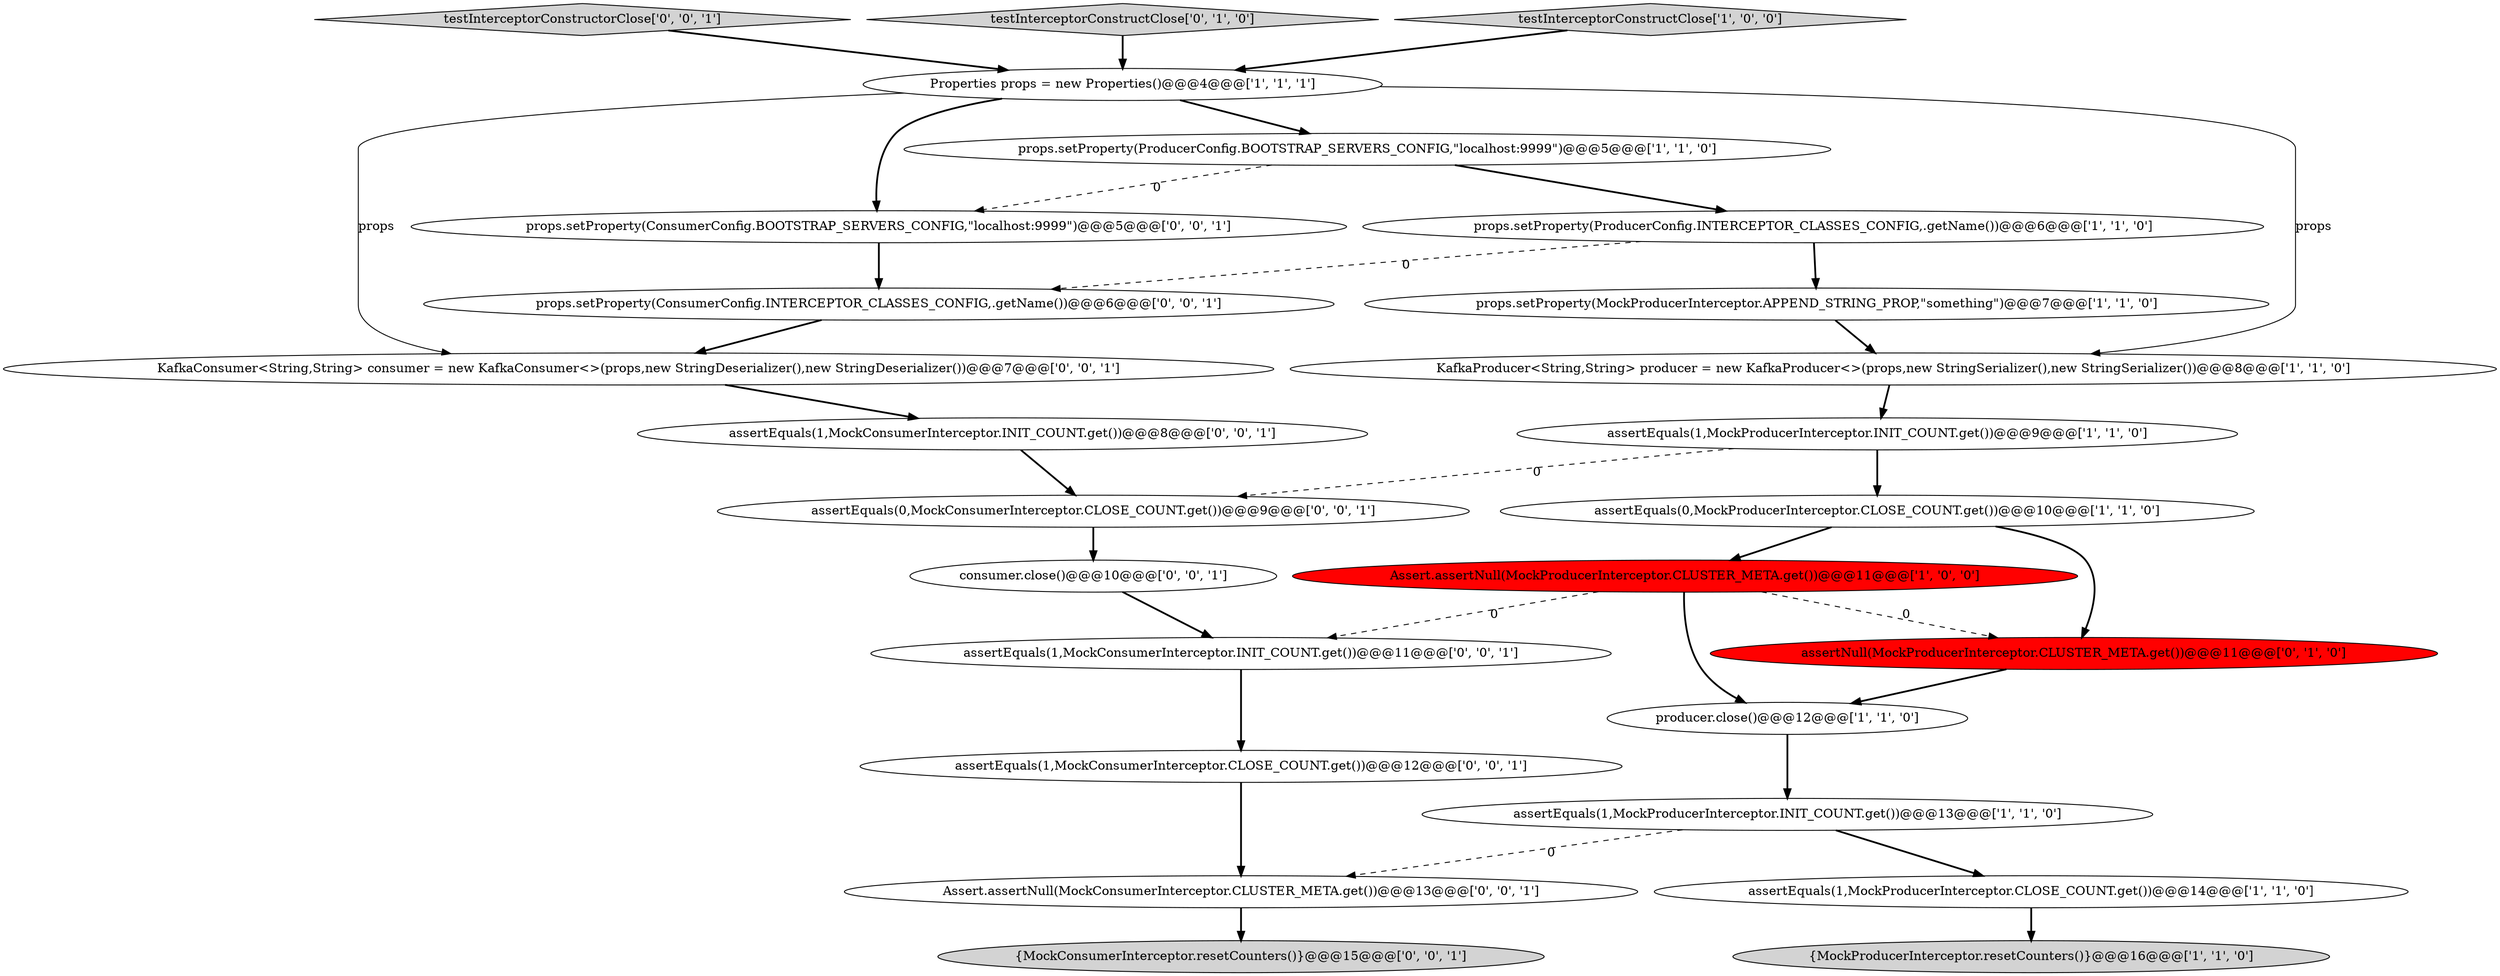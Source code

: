 digraph {
23 [style = filled, label = "{MockConsumerInterceptor.resetCounters()}@@@15@@@['0', '0', '1']", fillcolor = lightgray, shape = ellipse image = "AAA0AAABBB3BBB"];
22 [style = filled, label = "testInterceptorConstructorClose['0', '0', '1']", fillcolor = lightgray, shape = diamond image = "AAA0AAABBB3BBB"];
12 [style = filled, label = "{MockProducerInterceptor.resetCounters()}@@@16@@@['1', '1', '0']", fillcolor = lightgray, shape = ellipse image = "AAA0AAABBB1BBB"];
13 [style = filled, label = "testInterceptorConstructClose['0', '1', '0']", fillcolor = lightgray, shape = diamond image = "AAA0AAABBB2BBB"];
3 [style = filled, label = "props.setProperty(ProducerConfig.INTERCEPTOR_CLASSES_CONFIG,.getName())@@@6@@@['1', '1', '0']", fillcolor = white, shape = ellipse image = "AAA0AAABBB1BBB"];
20 [style = filled, label = "props.setProperty(ConsumerConfig.INTERCEPTOR_CLASSES_CONFIG,.getName())@@@6@@@['0', '0', '1']", fillcolor = white, shape = ellipse image = "AAA0AAABBB3BBB"];
24 [style = filled, label = "consumer.close()@@@10@@@['0', '0', '1']", fillcolor = white, shape = ellipse image = "AAA0AAABBB3BBB"];
1 [style = filled, label = "Properties props = new Properties()@@@4@@@['1', '1', '1']", fillcolor = white, shape = ellipse image = "AAA0AAABBB1BBB"];
8 [style = filled, label = "Assert.assertNull(MockProducerInterceptor.CLUSTER_META.get())@@@11@@@['1', '0', '0']", fillcolor = red, shape = ellipse image = "AAA1AAABBB1BBB"];
16 [style = filled, label = "Assert.assertNull(MockConsumerInterceptor.CLUSTER_META.get())@@@13@@@['0', '0', '1']", fillcolor = white, shape = ellipse image = "AAA0AAABBB3BBB"];
6 [style = filled, label = "assertEquals(0,MockProducerInterceptor.CLOSE_COUNT.get())@@@10@@@['1', '1', '0']", fillcolor = white, shape = ellipse image = "AAA0AAABBB1BBB"];
14 [style = filled, label = "assertNull(MockProducerInterceptor.CLUSTER_META.get())@@@11@@@['0', '1', '0']", fillcolor = red, shape = ellipse image = "AAA1AAABBB2BBB"];
25 [style = filled, label = "assertEquals(1,MockConsumerInterceptor.CLOSE_COUNT.get())@@@12@@@['0', '0', '1']", fillcolor = white, shape = ellipse image = "AAA0AAABBB3BBB"];
4 [style = filled, label = "KafkaProducer<String,String> producer = new KafkaProducer<>(props,new StringSerializer(),new StringSerializer())@@@8@@@['1', '1', '0']", fillcolor = white, shape = ellipse image = "AAA0AAABBB1BBB"];
18 [style = filled, label = "assertEquals(0,MockConsumerInterceptor.CLOSE_COUNT.get())@@@9@@@['0', '0', '1']", fillcolor = white, shape = ellipse image = "AAA0AAABBB3BBB"];
21 [style = filled, label = "assertEquals(1,MockConsumerInterceptor.INIT_COUNT.get())@@@8@@@['0', '0', '1']", fillcolor = white, shape = ellipse image = "AAA0AAABBB3BBB"];
15 [style = filled, label = "props.setProperty(ConsumerConfig.BOOTSTRAP_SERVERS_CONFIG,\"localhost:9999\")@@@5@@@['0', '0', '1']", fillcolor = white, shape = ellipse image = "AAA0AAABBB3BBB"];
10 [style = filled, label = "props.setProperty(ProducerConfig.BOOTSTRAP_SERVERS_CONFIG,\"localhost:9999\")@@@5@@@['1', '1', '0']", fillcolor = white, shape = ellipse image = "AAA0AAABBB1BBB"];
19 [style = filled, label = "assertEquals(1,MockConsumerInterceptor.INIT_COUNT.get())@@@11@@@['0', '0', '1']", fillcolor = white, shape = ellipse image = "AAA0AAABBB3BBB"];
5 [style = filled, label = "assertEquals(1,MockProducerInterceptor.INIT_COUNT.get())@@@9@@@['1', '1', '0']", fillcolor = white, shape = ellipse image = "AAA0AAABBB1BBB"];
11 [style = filled, label = "props.setProperty(MockProducerInterceptor.APPEND_STRING_PROP,\"something\")@@@7@@@['1', '1', '0']", fillcolor = white, shape = ellipse image = "AAA0AAABBB1BBB"];
9 [style = filled, label = "assertEquals(1,MockProducerInterceptor.INIT_COUNT.get())@@@13@@@['1', '1', '0']", fillcolor = white, shape = ellipse image = "AAA0AAABBB1BBB"];
7 [style = filled, label = "testInterceptorConstructClose['1', '0', '0']", fillcolor = lightgray, shape = diamond image = "AAA0AAABBB1BBB"];
2 [style = filled, label = "assertEquals(1,MockProducerInterceptor.CLOSE_COUNT.get())@@@14@@@['1', '1', '0']", fillcolor = white, shape = ellipse image = "AAA0AAABBB1BBB"];
0 [style = filled, label = "producer.close()@@@12@@@['1', '1', '0']", fillcolor = white, shape = ellipse image = "AAA0AAABBB1BBB"];
17 [style = filled, label = "KafkaConsumer<String,String> consumer = new KafkaConsumer<>(props,new StringDeserializer(),new StringDeserializer())@@@7@@@['0', '0', '1']", fillcolor = white, shape = ellipse image = "AAA0AAABBB3BBB"];
10->15 [style = dashed, label="0"];
1->4 [style = solid, label="props"];
8->19 [style = dashed, label="0"];
0->9 [style = bold, label=""];
18->24 [style = bold, label=""];
20->17 [style = bold, label=""];
7->1 [style = bold, label=""];
24->19 [style = bold, label=""];
9->16 [style = dashed, label="0"];
9->2 [style = bold, label=""];
1->15 [style = bold, label=""];
11->4 [style = bold, label=""];
3->11 [style = bold, label=""];
10->3 [style = bold, label=""];
16->23 [style = bold, label=""];
8->14 [style = dashed, label="0"];
5->18 [style = dashed, label="0"];
25->16 [style = bold, label=""];
21->18 [style = bold, label=""];
13->1 [style = bold, label=""];
2->12 [style = bold, label=""];
19->25 [style = bold, label=""];
8->0 [style = bold, label=""];
6->14 [style = bold, label=""];
5->6 [style = bold, label=""];
14->0 [style = bold, label=""];
15->20 [style = bold, label=""];
3->20 [style = dashed, label="0"];
6->8 [style = bold, label=""];
22->1 [style = bold, label=""];
1->10 [style = bold, label=""];
4->5 [style = bold, label=""];
17->21 [style = bold, label=""];
1->17 [style = solid, label="props"];
}
